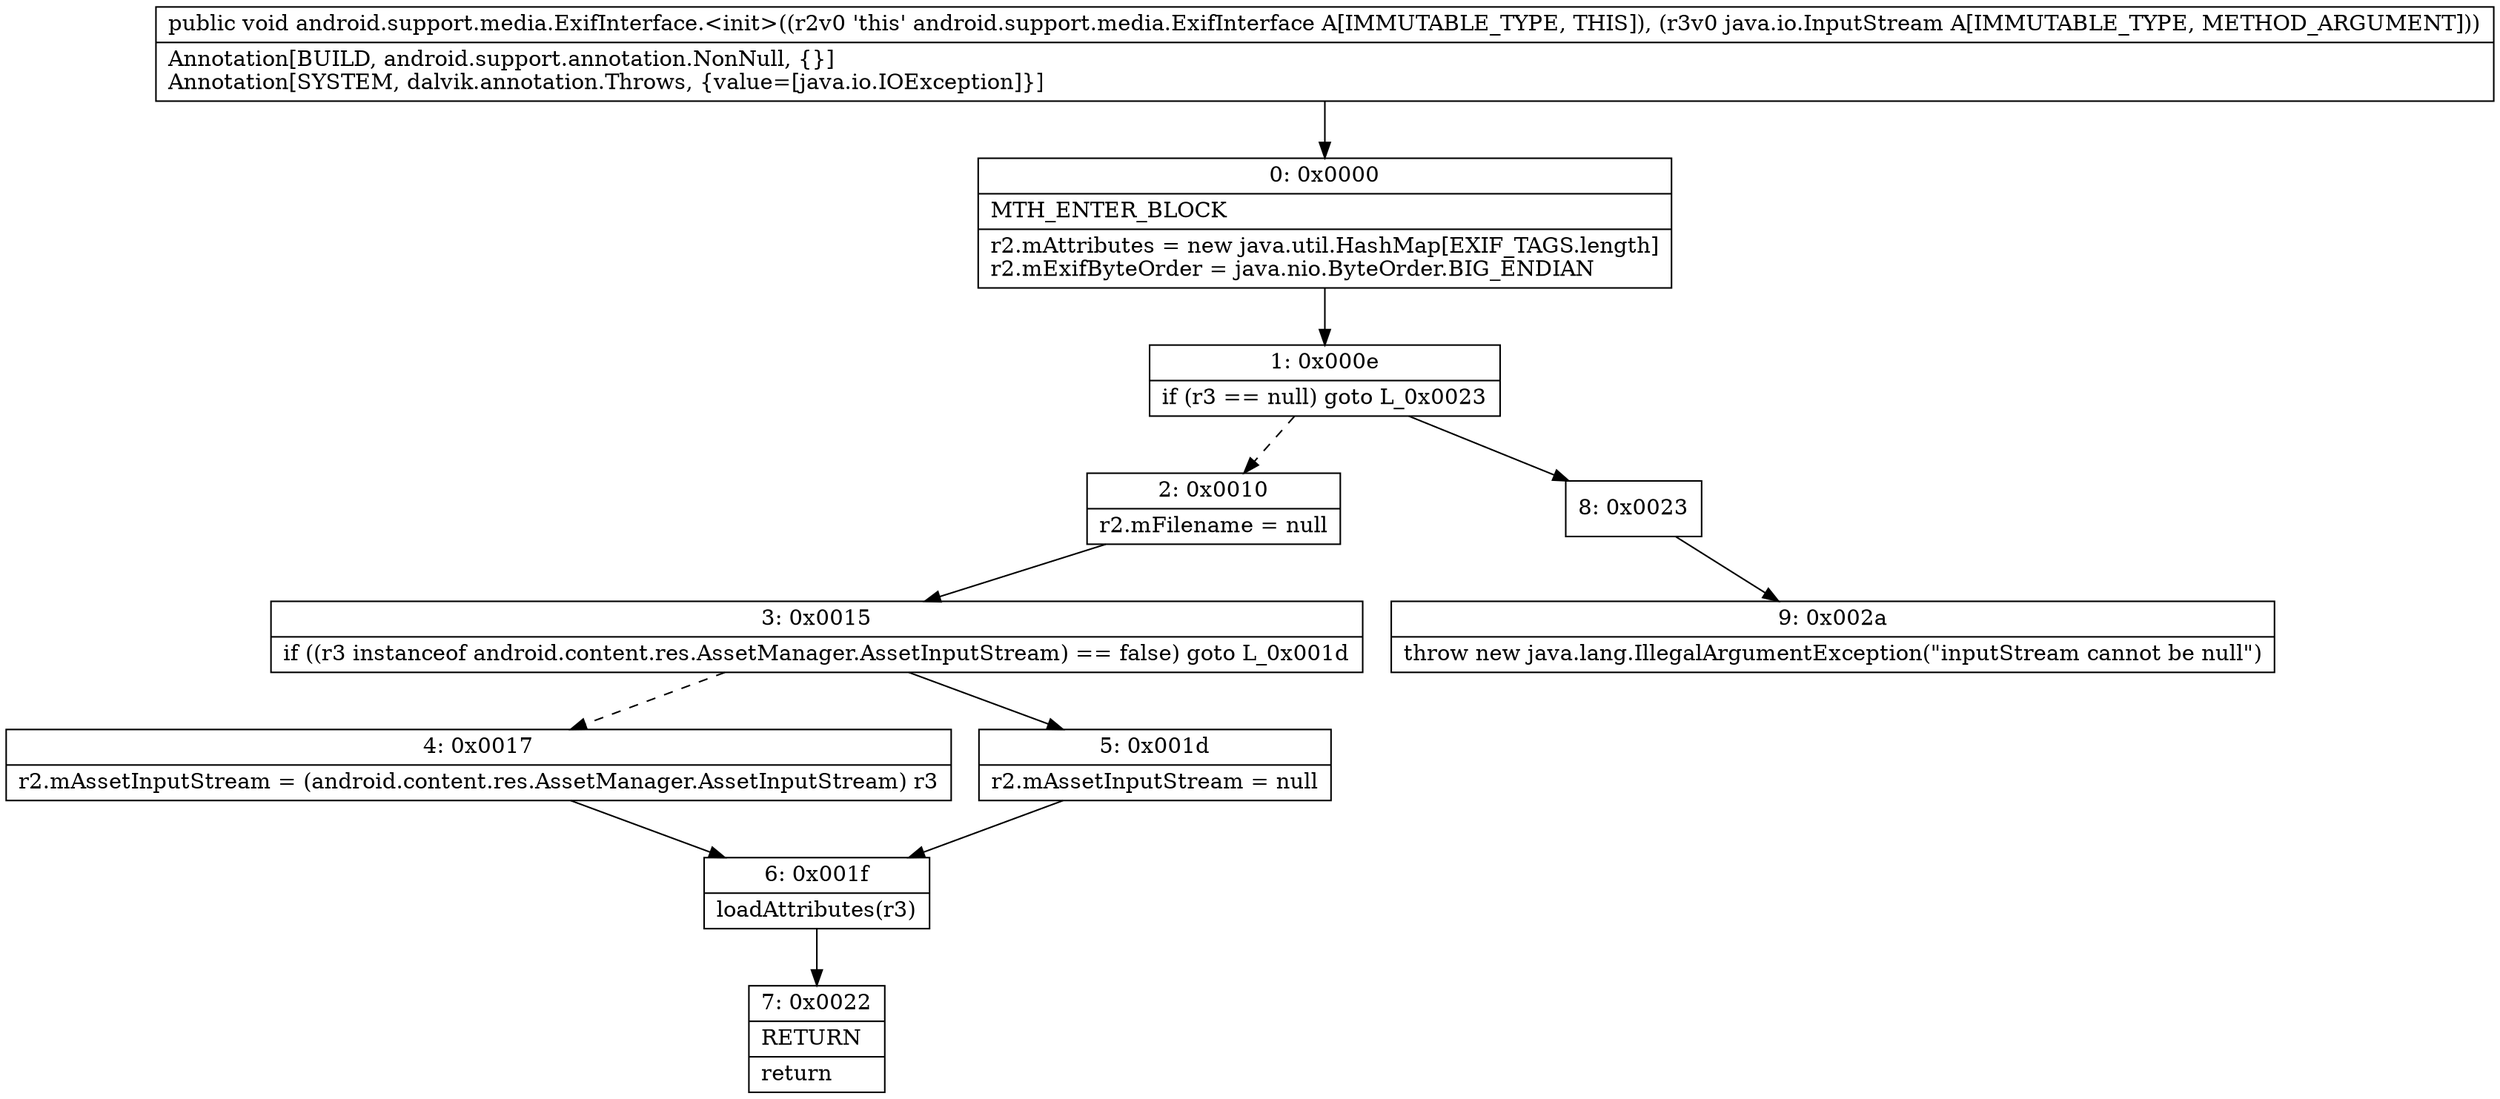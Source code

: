 digraph "CFG forandroid.support.media.ExifInterface.\<init\>(Ljava\/io\/InputStream;)V" {
Node_0 [shape=record,label="{0\:\ 0x0000|MTH_ENTER_BLOCK\l|r2.mAttributes = new java.util.HashMap[EXIF_TAGS.length]\lr2.mExifByteOrder = java.nio.ByteOrder.BIG_ENDIAN\l}"];
Node_1 [shape=record,label="{1\:\ 0x000e|if (r3 == null) goto L_0x0023\l}"];
Node_2 [shape=record,label="{2\:\ 0x0010|r2.mFilename = null\l}"];
Node_3 [shape=record,label="{3\:\ 0x0015|if ((r3 instanceof android.content.res.AssetManager.AssetInputStream) == false) goto L_0x001d\l}"];
Node_4 [shape=record,label="{4\:\ 0x0017|r2.mAssetInputStream = (android.content.res.AssetManager.AssetInputStream) r3\l}"];
Node_5 [shape=record,label="{5\:\ 0x001d|r2.mAssetInputStream = null\l}"];
Node_6 [shape=record,label="{6\:\ 0x001f|loadAttributes(r3)\l}"];
Node_7 [shape=record,label="{7\:\ 0x0022|RETURN\l|return\l}"];
Node_8 [shape=record,label="{8\:\ 0x0023}"];
Node_9 [shape=record,label="{9\:\ 0x002a|throw new java.lang.IllegalArgumentException(\"inputStream cannot be null\")\l}"];
MethodNode[shape=record,label="{public void android.support.media.ExifInterface.\<init\>((r2v0 'this' android.support.media.ExifInterface A[IMMUTABLE_TYPE, THIS]), (r3v0 java.io.InputStream A[IMMUTABLE_TYPE, METHOD_ARGUMENT]))  | Annotation[BUILD, android.support.annotation.NonNull, \{\}]\lAnnotation[SYSTEM, dalvik.annotation.Throws, \{value=[java.io.IOException]\}]\l}"];
MethodNode -> Node_0;
Node_0 -> Node_1;
Node_1 -> Node_2[style=dashed];
Node_1 -> Node_8;
Node_2 -> Node_3;
Node_3 -> Node_4[style=dashed];
Node_3 -> Node_5;
Node_4 -> Node_6;
Node_5 -> Node_6;
Node_6 -> Node_7;
Node_8 -> Node_9;
}

